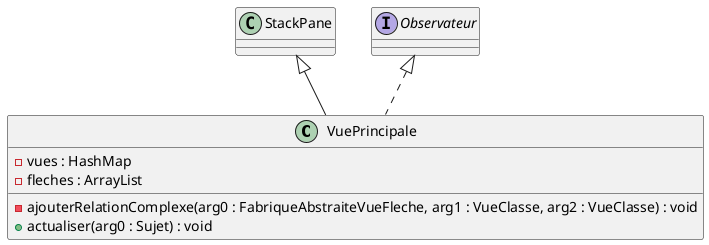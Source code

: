 @startuml
class VuePrincipale {
    - vues : HashMap
    - fleches : ArrayList
    - ajouterRelationComplexe(arg0 : FabriqueAbstraiteVueFleche, arg1 : VueClasse, arg2 : VueClasse) : void
    + actualiser(arg0 : Sujet) : void
}
StackPane <|-- VuePrincipale
interface Observateur {
}
Observateur <|.. VuePrincipale
@enduml
